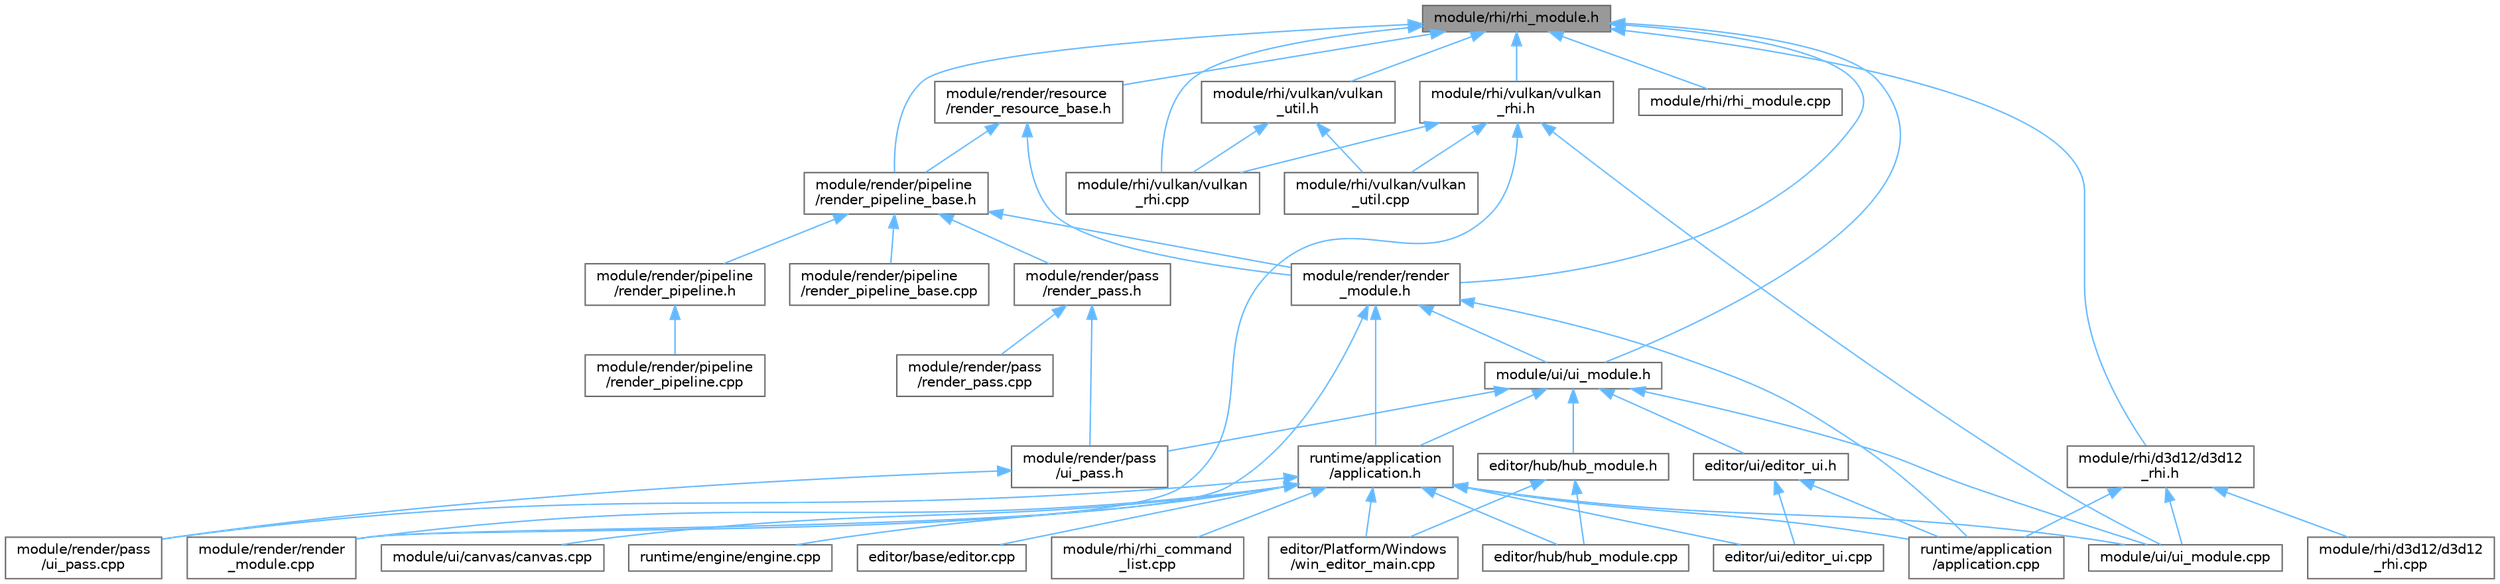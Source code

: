 digraph "module/rhi/rhi_module.h"
{
 // LATEX_PDF_SIZE
  bgcolor="transparent";
  edge [fontname=Helvetica,fontsize=10,labelfontname=Helvetica,labelfontsize=10];
  node [fontname=Helvetica,fontsize=10,shape=box,height=0.2,width=0.4];
  Node1 [id="Node000001",label="module/rhi/rhi_module.h",height=0.2,width=0.4,color="gray40", fillcolor="grey60", style="filled", fontcolor="black",tooltip=" "];
  Node1 -> Node2 [id="edge53_Node000001_Node000002",dir="back",color="steelblue1",style="solid",tooltip=" "];
  Node2 [id="Node000002",label="module/render/pipeline\l/render_pipeline_base.h",height=0.2,width=0.4,color="grey40", fillcolor="white", style="filled",URL="$render__pipeline__base_8h.html",tooltip=" "];
  Node2 -> Node3 [id="edge54_Node000002_Node000003",dir="back",color="steelblue1",style="solid",tooltip=" "];
  Node3 [id="Node000003",label="module/render/pass\l/render_pass.h",height=0.2,width=0.4,color="grey40", fillcolor="white", style="filled",URL="$render__pass_8h.html",tooltip=" "];
  Node3 -> Node4 [id="edge55_Node000003_Node000004",dir="back",color="steelblue1",style="solid",tooltip=" "];
  Node4 [id="Node000004",label="module/render/pass\l/render_pass.cpp",height=0.2,width=0.4,color="grey40", fillcolor="white", style="filled",URL="$render__pass_8cpp.html",tooltip=" "];
  Node3 -> Node5 [id="edge56_Node000003_Node000005",dir="back",color="steelblue1",style="solid",tooltip=" "];
  Node5 [id="Node000005",label="module/render/pass\l/ui_pass.h",height=0.2,width=0.4,color="grey40", fillcolor="white", style="filled",URL="$ui__pass_8h.html",tooltip=" "];
  Node5 -> Node6 [id="edge57_Node000005_Node000006",dir="back",color="steelblue1",style="solid",tooltip=" "];
  Node6 [id="Node000006",label="module/render/pass\l/ui_pass.cpp",height=0.2,width=0.4,color="grey40", fillcolor="white", style="filled",URL="$ui__pass_8cpp.html",tooltip=" "];
  Node2 -> Node7 [id="edge58_Node000002_Node000007",dir="back",color="steelblue1",style="solid",tooltip=" "];
  Node7 [id="Node000007",label="module/render/pipeline\l/render_pipeline.h",height=0.2,width=0.4,color="grey40", fillcolor="white", style="filled",URL="$render__pipeline_8h.html",tooltip=" "];
  Node7 -> Node8 [id="edge59_Node000007_Node000008",dir="back",color="steelblue1",style="solid",tooltip=" "];
  Node8 [id="Node000008",label="module/render/pipeline\l/render_pipeline.cpp",height=0.2,width=0.4,color="grey40", fillcolor="white", style="filled",URL="$render__pipeline_8cpp.html",tooltip=" "];
  Node2 -> Node9 [id="edge60_Node000002_Node000009",dir="back",color="steelblue1",style="solid",tooltip=" "];
  Node9 [id="Node000009",label="module/render/pipeline\l/render_pipeline_base.cpp",height=0.2,width=0.4,color="grey40", fillcolor="white", style="filled",URL="$render__pipeline__base_8cpp.html",tooltip=" "];
  Node2 -> Node10 [id="edge61_Node000002_Node000010",dir="back",color="steelblue1",style="solid",tooltip=" "];
  Node10 [id="Node000010",label="module/render/render\l_module.h",height=0.2,width=0.4,color="grey40", fillcolor="white", style="filled",URL="$render__module_8h.html",tooltip=" "];
  Node10 -> Node11 [id="edge62_Node000010_Node000011",dir="back",color="steelblue1",style="solid",tooltip=" "];
  Node11 [id="Node000011",label="module/render/render\l_module.cpp",height=0.2,width=0.4,color="grey40", fillcolor="white", style="filled",URL="$render__module_8cpp.html",tooltip=" "];
  Node10 -> Node12 [id="edge63_Node000010_Node000012",dir="back",color="steelblue1",style="solid",tooltip=" "];
  Node12 [id="Node000012",label="module/ui/ui_module.h",height=0.2,width=0.4,color="grey40", fillcolor="white", style="filled",URL="$ui__module_8h.html",tooltip=" "];
  Node12 -> Node13 [id="edge64_Node000012_Node000013",dir="back",color="steelblue1",style="solid",tooltip=" "];
  Node13 [id="Node000013",label="editor/hub/hub_module.h",height=0.2,width=0.4,color="grey40", fillcolor="white", style="filled",URL="$hub__module_8h.html",tooltip=" "];
  Node13 -> Node14 [id="edge65_Node000013_Node000014",dir="back",color="steelblue1",style="solid",tooltip=" "];
  Node14 [id="Node000014",label="editor/Platform/Windows\l/win_editor_main.cpp",height=0.2,width=0.4,color="grey40", fillcolor="white", style="filled",URL="$win__editor__main_8cpp.html",tooltip=" "];
  Node13 -> Node15 [id="edge66_Node000013_Node000015",dir="back",color="steelblue1",style="solid",tooltip=" "];
  Node15 [id="Node000015",label="editor/hub/hub_module.cpp",height=0.2,width=0.4,color="grey40", fillcolor="white", style="filled",URL="$hub__module_8cpp.html",tooltip=" "];
  Node12 -> Node16 [id="edge67_Node000012_Node000016",dir="back",color="steelblue1",style="solid",tooltip=" "];
  Node16 [id="Node000016",label="editor/ui/editor_ui.h",height=0.2,width=0.4,color="grey40", fillcolor="white", style="filled",URL="$editor__ui_8h.html",tooltip=" "];
  Node16 -> Node17 [id="edge68_Node000016_Node000017",dir="back",color="steelblue1",style="solid",tooltip=" "];
  Node17 [id="Node000017",label="editor/ui/editor_ui.cpp",height=0.2,width=0.4,color="grey40", fillcolor="white", style="filled",URL="$editor__ui_8cpp.html",tooltip=" "];
  Node16 -> Node18 [id="edge69_Node000016_Node000018",dir="back",color="steelblue1",style="solid",tooltip=" "];
  Node18 [id="Node000018",label="runtime/application\l/application.cpp",height=0.2,width=0.4,color="grey40", fillcolor="white", style="filled",URL="$application_8cpp.html",tooltip=" "];
  Node12 -> Node5 [id="edge70_Node000012_Node000005",dir="back",color="steelblue1",style="solid",tooltip=" "];
  Node12 -> Node19 [id="edge71_Node000012_Node000019",dir="back",color="steelblue1",style="solid",tooltip=" "];
  Node19 [id="Node000019",label="module/ui/ui_module.cpp",height=0.2,width=0.4,color="grey40", fillcolor="white", style="filled",URL="$ui__module_8cpp.html",tooltip=" "];
  Node12 -> Node20 [id="edge72_Node000012_Node000020",dir="back",color="steelblue1",style="solid",tooltip=" "];
  Node20 [id="Node000020",label="runtime/application\l/application.h",height=0.2,width=0.4,color="grey40", fillcolor="white", style="filled",URL="$application_8h.html",tooltip=" "];
  Node20 -> Node14 [id="edge73_Node000020_Node000014",dir="back",color="steelblue1",style="solid",tooltip=" "];
  Node20 -> Node21 [id="edge74_Node000020_Node000021",dir="back",color="steelblue1",style="solid",tooltip=" "];
  Node21 [id="Node000021",label="editor/base/editor.cpp",height=0.2,width=0.4,color="grey40", fillcolor="white", style="filled",URL="$editor_8cpp.html",tooltip=" "];
  Node20 -> Node15 [id="edge75_Node000020_Node000015",dir="back",color="steelblue1",style="solid",tooltip=" "];
  Node20 -> Node17 [id="edge76_Node000020_Node000017",dir="back",color="steelblue1",style="solid",tooltip=" "];
  Node20 -> Node6 [id="edge77_Node000020_Node000006",dir="back",color="steelblue1",style="solid",tooltip=" "];
  Node20 -> Node11 [id="edge78_Node000020_Node000011",dir="back",color="steelblue1",style="solid",tooltip=" "];
  Node20 -> Node22 [id="edge79_Node000020_Node000022",dir="back",color="steelblue1",style="solid",tooltip=" "];
  Node22 [id="Node000022",label="module/rhi/rhi_command\l_list.cpp",height=0.2,width=0.4,color="grey40", fillcolor="white", style="filled",URL="$rhi__command__list_8cpp.html",tooltip=" "];
  Node20 -> Node23 [id="edge80_Node000020_Node000023",dir="back",color="steelblue1",style="solid",tooltip=" "];
  Node23 [id="Node000023",label="module/ui/canvas/canvas.cpp",height=0.2,width=0.4,color="grey40", fillcolor="white", style="filled",URL="$canvas_8cpp.html",tooltip=" "];
  Node20 -> Node19 [id="edge81_Node000020_Node000019",dir="back",color="steelblue1",style="solid",tooltip=" "];
  Node20 -> Node18 [id="edge82_Node000020_Node000018",dir="back",color="steelblue1",style="solid",tooltip=" "];
  Node20 -> Node24 [id="edge83_Node000020_Node000024",dir="back",color="steelblue1",style="solid",tooltip=" "];
  Node24 [id="Node000024",label="runtime/engine/engine.cpp",height=0.2,width=0.4,color="grey40", fillcolor="white", style="filled",URL="$engine_8cpp.html",tooltip=" "];
  Node10 -> Node18 [id="edge84_Node000010_Node000018",dir="back",color="steelblue1",style="solid",tooltip=" "];
  Node10 -> Node20 [id="edge85_Node000010_Node000020",dir="back",color="steelblue1",style="solid",tooltip=" "];
  Node1 -> Node10 [id="edge86_Node000001_Node000010",dir="back",color="steelblue1",style="solid",tooltip=" "];
  Node1 -> Node25 [id="edge87_Node000001_Node000025",dir="back",color="steelblue1",style="solid",tooltip=" "];
  Node25 [id="Node000025",label="module/render/resource\l/render_resource_base.h",height=0.2,width=0.4,color="grey40", fillcolor="white", style="filled",URL="$render__resource__base_8h.html",tooltip=" "];
  Node25 -> Node2 [id="edge88_Node000025_Node000002",dir="back",color="steelblue1",style="solid",tooltip=" "];
  Node25 -> Node10 [id="edge89_Node000025_Node000010",dir="back",color="steelblue1",style="solid",tooltip=" "];
  Node1 -> Node26 [id="edge90_Node000001_Node000026",dir="back",color="steelblue1",style="solid",tooltip=" "];
  Node26 [id="Node000026",label="module/rhi/d3d12/d3d12\l_rhi.h",height=0.2,width=0.4,color="grey40", fillcolor="white", style="filled",URL="$d3d12__rhi_8h.html",tooltip=" "];
  Node26 -> Node27 [id="edge91_Node000026_Node000027",dir="back",color="steelblue1",style="solid",tooltip=" "];
  Node27 [id="Node000027",label="module/rhi/d3d12/d3d12\l_rhi.cpp",height=0.2,width=0.4,color="grey40", fillcolor="white", style="filled",URL="$d3d12__rhi_8cpp.html",tooltip=" "];
  Node26 -> Node19 [id="edge92_Node000026_Node000019",dir="back",color="steelblue1",style="solid",tooltip=" "];
  Node26 -> Node18 [id="edge93_Node000026_Node000018",dir="back",color="steelblue1",style="solid",tooltip=" "];
  Node1 -> Node28 [id="edge94_Node000001_Node000028",dir="back",color="steelblue1",style="solid",tooltip=" "];
  Node28 [id="Node000028",label="module/rhi/rhi_module.cpp",height=0.2,width=0.4,color="grey40", fillcolor="white", style="filled",URL="$rhi__module_8cpp.html",tooltip=" "];
  Node1 -> Node29 [id="edge95_Node000001_Node000029",dir="back",color="steelblue1",style="solid",tooltip=" "];
  Node29 [id="Node000029",label="module/rhi/vulkan/vulkan\l_rhi.cpp",height=0.2,width=0.4,color="grey40", fillcolor="white", style="filled",URL="$vulkan__rhi_8cpp.html",tooltip=" "];
  Node1 -> Node30 [id="edge96_Node000001_Node000030",dir="back",color="steelblue1",style="solid",tooltip=" "];
  Node30 [id="Node000030",label="module/rhi/vulkan/vulkan\l_rhi.h",height=0.2,width=0.4,color="grey40", fillcolor="white", style="filled",URL="$vulkan__rhi_8h.html",tooltip=" "];
  Node30 -> Node11 [id="edge97_Node000030_Node000011",dir="back",color="steelblue1",style="solid",tooltip=" "];
  Node30 -> Node29 [id="edge98_Node000030_Node000029",dir="back",color="steelblue1",style="solid",tooltip=" "];
  Node30 -> Node31 [id="edge99_Node000030_Node000031",dir="back",color="steelblue1",style="solid",tooltip=" "];
  Node31 [id="Node000031",label="module/rhi/vulkan/vulkan\l_util.cpp",height=0.2,width=0.4,color="grey40", fillcolor="white", style="filled",URL="$vulkan__util_8cpp.html",tooltip=" "];
  Node30 -> Node19 [id="edge100_Node000030_Node000019",dir="back",color="steelblue1",style="solid",tooltip=" "];
  Node1 -> Node32 [id="edge101_Node000001_Node000032",dir="back",color="steelblue1",style="solid",tooltip=" "];
  Node32 [id="Node000032",label="module/rhi/vulkan/vulkan\l_util.h",height=0.2,width=0.4,color="grey40", fillcolor="white", style="filled",URL="$vulkan__util_8h.html",tooltip=" "];
  Node32 -> Node29 [id="edge102_Node000032_Node000029",dir="back",color="steelblue1",style="solid",tooltip=" "];
  Node32 -> Node31 [id="edge103_Node000032_Node000031",dir="back",color="steelblue1",style="solid",tooltip=" "];
  Node1 -> Node12 [id="edge104_Node000001_Node000012",dir="back",color="steelblue1",style="solid",tooltip=" "];
}
